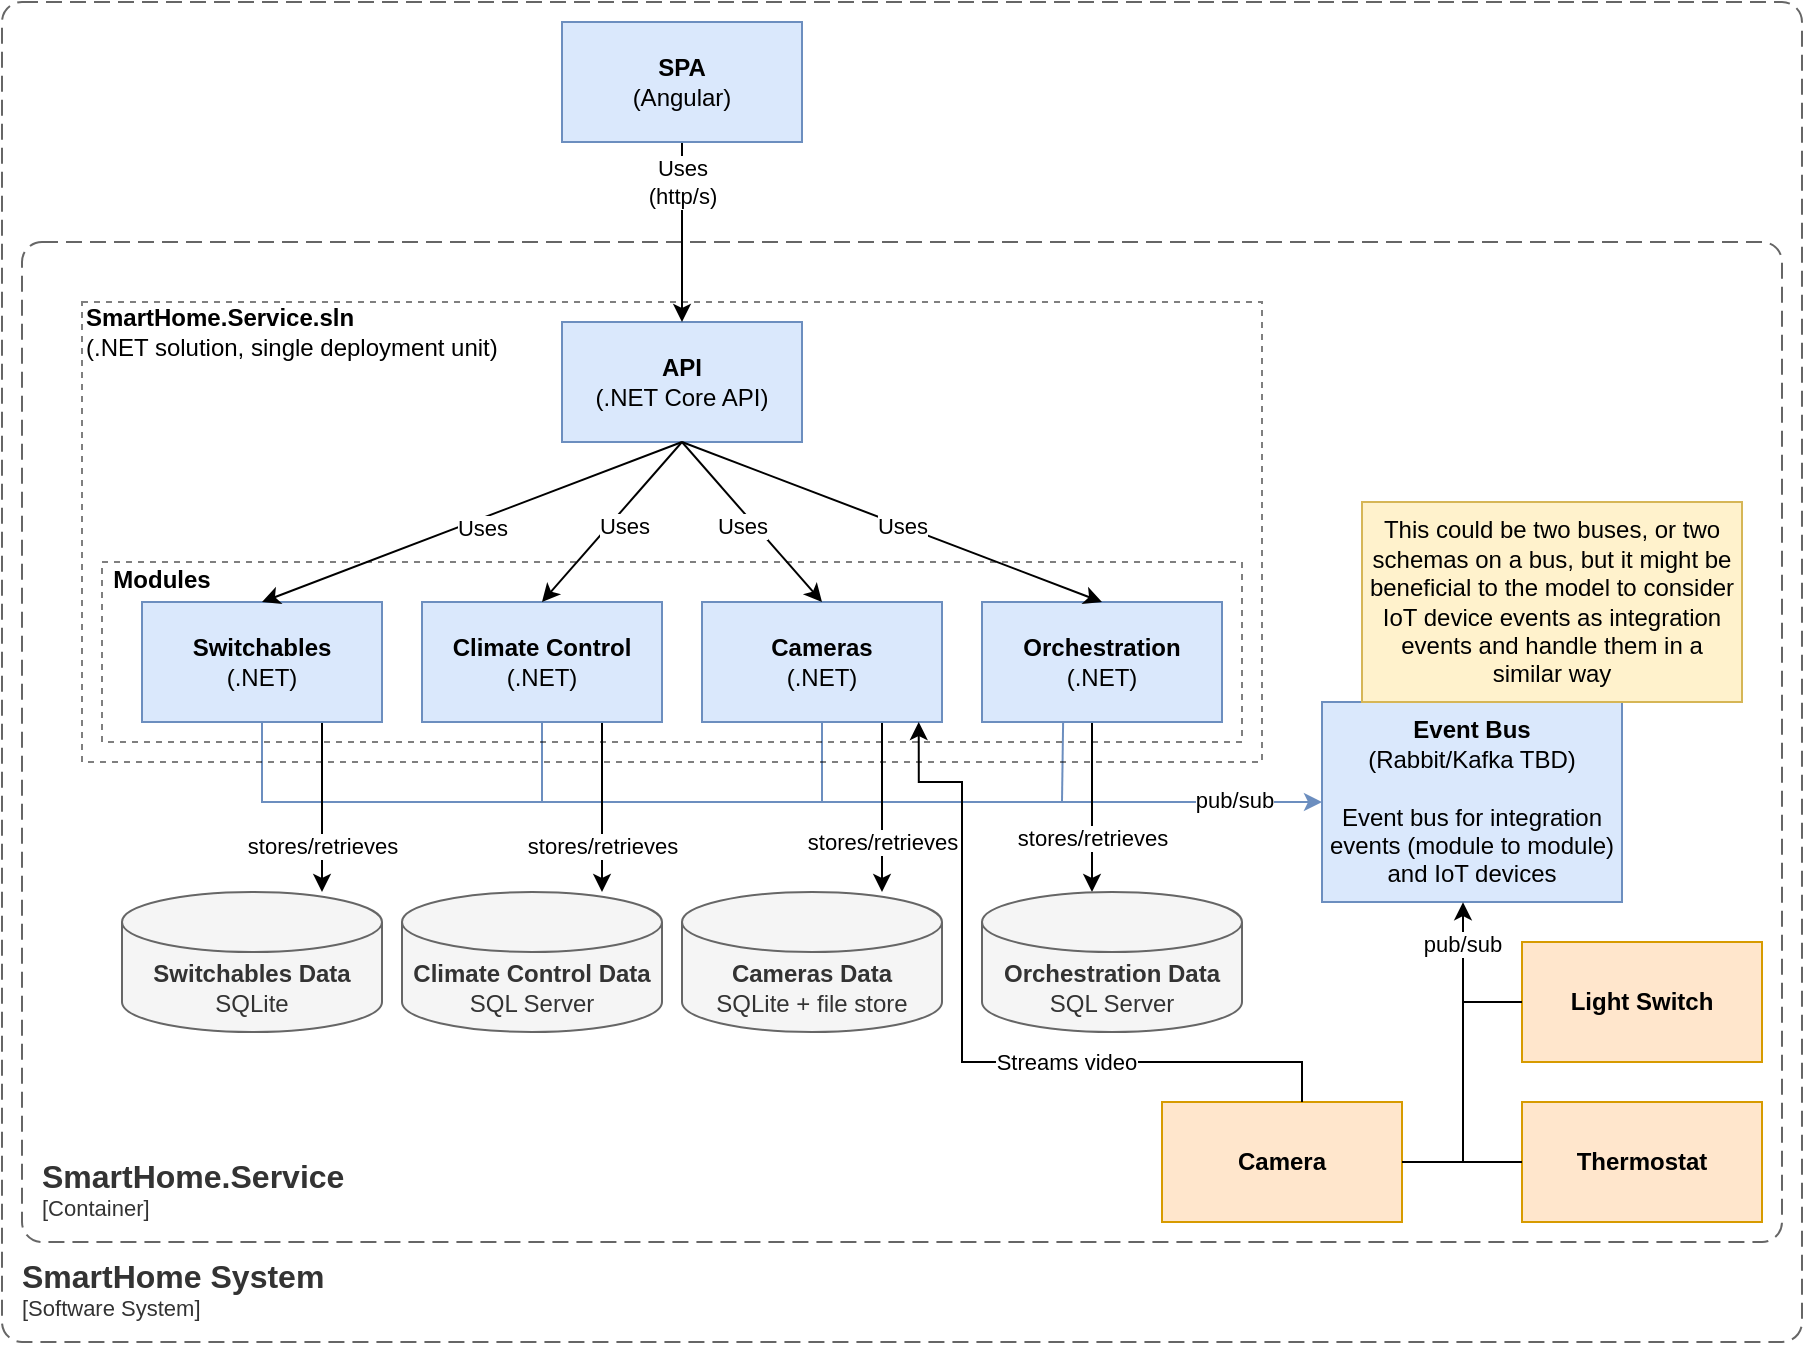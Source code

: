 <mxfile version="21.1.2" type="device">
  <diagram name="Page-1" id="4r3iTEdkTTWyj0o4ejH8">
    <mxGraphModel dx="1728" dy="1012" grid="1" gridSize="10" guides="1" tooltips="1" connect="1" arrows="1" fold="1" page="1" pageScale="1" pageWidth="827" pageHeight="1169" math="0" shadow="0">
      <root>
        <mxCell id="0" />
        <mxCell id="1" parent="0" />
        <mxCell id="etUHL9N9CuV_xCmNPU38-2" value="" style="endArrow=classic;html=1;rounded=0;exitX=0.5;exitY=1;exitDx=0;exitDy=0;edgeStyle=orthogonalEdgeStyle;fillColor=#dae8fc;strokeColor=#6c8ebf;entryX=0;entryY=0.5;entryDx=0;entryDy=0;" edge="1" parent="1" source="0MJOGi0nB4p2Ofhdkx8x-5" target="0MJOGi0nB4p2Ofhdkx8x-36">
          <mxGeometry width="50" height="50" relative="1" as="geometry">
            <mxPoint x="470" y="440" as="sourcePoint" />
            <mxPoint x="780" y="400" as="targetPoint" />
            <Array as="points">
              <mxPoint x="280" y="410" />
            </Array>
          </mxGeometry>
        </mxCell>
        <mxCell id="etUHL9N9CuV_xCmNPU38-6" value="pub/sub" style="edgeLabel;html=1;align=center;verticalAlign=middle;resizable=0;points=[];" vertex="1" connectable="0" parent="etUHL9N9CuV_xCmNPU38-2">
          <mxGeometry x="0.8" y="1" relative="1" as="geometry">
            <mxPoint x="13" as="offset" />
          </mxGeometry>
        </mxCell>
        <object placeholders="1" c4Name="SmartHome.Service" c4Type="ContainerScopeBoundary" c4Application="Container" label="&lt;font style=&quot;font-size: 16px&quot;&gt;&lt;b&gt;&lt;div style=&quot;text-align: left&quot;&gt;%c4Name%&lt;/div&gt;&lt;/b&gt;&lt;/font&gt;&lt;div style=&quot;text-align: left&quot;&gt;[%c4Application%]&lt;/div&gt;" id="0MJOGi0nB4p2Ofhdkx8x-1">
          <mxCell style="rounded=1;fontSize=11;whiteSpace=wrap;html=1;dashed=1;arcSize=20;fillColor=none;strokeColor=#666666;fontColor=#333333;labelBackgroundColor=none;align=left;verticalAlign=bottom;labelBorderColor=none;spacingTop=0;spacing=10;dashPattern=8 4;metaEdit=1;rotatable=0;perimeter=rectanglePerimeter;noLabel=0;labelPadding=0;allowArrows=0;connectable=0;expand=0;recursiveResize=0;editable=1;pointerEvents=0;absoluteArcSize=1;points=[[0.25,0,0],[0.5,0,0],[0.75,0,0],[1,0.25,0],[1,0.5,0],[1,0.75,0],[0.75,1,0],[0.5,1,0],[0.25,1,0],[0,0.75,0],[0,0.5,0],[0,0.25,0]];" parent="1" vertex="1">
            <mxGeometry x="160" y="130" width="880" height="500" as="geometry" />
          </mxCell>
        </object>
        <mxCell id="0MJOGi0nB4p2Ofhdkx8x-2" value="&lt;b&gt;Switchables Data&lt;/b&gt;&lt;br&gt;SQLite" style="shape=cylinder3;whiteSpace=wrap;html=1;boundedLbl=1;backgroundOutline=1;size=15;fillColor=#f5f5f5;fontColor=#333333;strokeColor=#666666;" parent="1" vertex="1">
          <mxGeometry x="210" y="455" width="130" height="70" as="geometry" />
        </mxCell>
        <object placeholders="1" c4Name="SmartHome System" c4Type="SystemScopeBoundary" c4Application="Software System" label="&lt;font style=&quot;font-size: 16px&quot;&gt;&lt;b&gt;&lt;div style=&quot;text-align: left&quot;&gt;%c4Name%&lt;/div&gt;&lt;/b&gt;&lt;/font&gt;&lt;div style=&quot;text-align: left&quot;&gt;[%c4Application%]&lt;/div&gt;" id="0MJOGi0nB4p2Ofhdkx8x-3">
          <mxCell style="rounded=1;fontSize=11;whiteSpace=wrap;html=1;dashed=1;arcSize=20;fillColor=none;strokeColor=#666666;fontColor=#333333;labelBackgroundColor=none;align=left;verticalAlign=bottom;labelBorderColor=none;spacingTop=0;spacing=10;dashPattern=8 4;metaEdit=1;rotatable=0;perimeter=rectanglePerimeter;noLabel=0;labelPadding=0;allowArrows=0;connectable=0;expand=0;recursiveResize=0;editable=1;pointerEvents=0;absoluteArcSize=1;points=[[0.25,0,0],[0.5,0,0],[0.75,0,0],[1,0.25,0],[1,0.5,0],[1,0.75,0],[0.75,1,0],[0.5,1,0],[0.25,1,0],[0,0.75,0],[0,0.5,0],[0,0.25,0]];" parent="1" vertex="1">
            <mxGeometry x="150" y="10" width="900" height="670" as="geometry" />
          </mxCell>
        </object>
        <mxCell id="0MJOGi0nB4p2Ofhdkx8x-4" value="&lt;b&gt;API&lt;/b&gt;&lt;br&gt;(.NET Core API)" style="rounded=0;whiteSpace=wrap;html=1;fillColor=#dae8fc;strokeColor=#6c8ebf;" parent="1" vertex="1">
          <mxGeometry x="430" y="170" width="120" height="60" as="geometry" />
        </mxCell>
        <mxCell id="0MJOGi0nB4p2Ofhdkx8x-14" value="" style="edgeStyle=orthogonalEdgeStyle;rounded=0;orthogonalLoop=1;jettySize=auto;html=1;" parent="1" source="0MJOGi0nB4p2Ofhdkx8x-5" target="0MJOGi0nB4p2Ofhdkx8x-2" edge="1">
          <mxGeometry relative="1" as="geometry">
            <Array as="points">
              <mxPoint x="310" y="380" />
              <mxPoint x="310" y="380" />
            </Array>
          </mxGeometry>
        </mxCell>
        <mxCell id="0MJOGi0nB4p2Ofhdkx8x-18" value="stores/retrieves" style="edgeLabel;html=1;align=center;verticalAlign=middle;resizable=0;points=[];" parent="0MJOGi0nB4p2Ofhdkx8x-14" vertex="1" connectable="0">
          <mxGeometry x="-0.25" y="-1" relative="1" as="geometry">
            <mxPoint x="1" y="30" as="offset" />
          </mxGeometry>
        </mxCell>
        <mxCell id="0MJOGi0nB4p2Ofhdkx8x-5" value="&lt;b&gt;Switchables&lt;/b&gt;&lt;br&gt;(.NET)" style="rounded=0;whiteSpace=wrap;html=1;fillColor=#dae8fc;strokeColor=#6c8ebf;" parent="1" vertex="1">
          <mxGeometry x="220" y="310" width="120" height="60" as="geometry" />
        </mxCell>
        <mxCell id="0MJOGi0nB4p2Ofhdkx8x-15" value="" style="edgeStyle=orthogonalEdgeStyle;rounded=0;orthogonalLoop=1;jettySize=auto;html=1;" parent="1" source="0MJOGi0nB4p2Ofhdkx8x-6" target="0MJOGi0nB4p2Ofhdkx8x-11" edge="1">
          <mxGeometry relative="1" as="geometry">
            <Array as="points">
              <mxPoint x="450" y="380" />
              <mxPoint x="450" y="380" />
            </Array>
          </mxGeometry>
        </mxCell>
        <mxCell id="0MJOGi0nB4p2Ofhdkx8x-19" value="stores/retrieves" style="edgeLabel;html=1;align=center;verticalAlign=middle;resizable=0;points=[];" parent="0MJOGi0nB4p2Ofhdkx8x-15" vertex="1" connectable="0">
          <mxGeometry x="-0.26" relative="1" as="geometry">
            <mxPoint y="30" as="offset" />
          </mxGeometry>
        </mxCell>
        <mxCell id="0MJOGi0nB4p2Ofhdkx8x-6" value="&lt;b&gt;Climate Control&lt;/b&gt;&lt;br&gt;(.NET)" style="rounded=0;whiteSpace=wrap;html=1;fillColor=#dae8fc;strokeColor=#6c8ebf;" parent="1" vertex="1">
          <mxGeometry x="360" y="310" width="120" height="60" as="geometry" />
        </mxCell>
        <mxCell id="0MJOGi0nB4p2Ofhdkx8x-16" value="" style="edgeStyle=orthogonalEdgeStyle;rounded=0;orthogonalLoop=1;jettySize=auto;html=1;" parent="1" source="0MJOGi0nB4p2Ofhdkx8x-9" target="0MJOGi0nB4p2Ofhdkx8x-12" edge="1">
          <mxGeometry relative="1" as="geometry">
            <Array as="points">
              <mxPoint x="590" y="390" />
              <mxPoint x="590" y="390" />
            </Array>
          </mxGeometry>
        </mxCell>
        <mxCell id="0MJOGi0nB4p2Ofhdkx8x-20" value="stores/retrieves" style="edgeLabel;html=1;align=center;verticalAlign=middle;resizable=0;points=[];" parent="0MJOGi0nB4p2Ofhdkx8x-16" vertex="1" connectable="0">
          <mxGeometry x="0.38" y="-1" relative="1" as="geometry">
            <mxPoint x="1" y="1" as="offset" />
          </mxGeometry>
        </mxCell>
        <mxCell id="0MJOGi0nB4p2Ofhdkx8x-9" value="&lt;b&gt;Cameras&lt;/b&gt;&lt;br&gt;(.NET)" style="rounded=0;whiteSpace=wrap;html=1;fillColor=#dae8fc;strokeColor=#6c8ebf;" parent="1" vertex="1">
          <mxGeometry x="500" y="310" width="120" height="60" as="geometry" />
        </mxCell>
        <mxCell id="0MJOGi0nB4p2Ofhdkx8x-17" value="" style="edgeStyle=orthogonalEdgeStyle;rounded=0;orthogonalLoop=1;jettySize=auto;html=1;" parent="1" source="0MJOGi0nB4p2Ofhdkx8x-10" target="0MJOGi0nB4p2Ofhdkx8x-13" edge="1">
          <mxGeometry relative="1" as="geometry">
            <Array as="points">
              <mxPoint x="695" y="380" />
              <mxPoint x="695" y="380" />
            </Array>
          </mxGeometry>
        </mxCell>
        <mxCell id="0MJOGi0nB4p2Ofhdkx8x-21" value="stores/retrieves" style="edgeLabel;html=1;align=center;verticalAlign=middle;resizable=0;points=[];" parent="0MJOGi0nB4p2Ofhdkx8x-17" vertex="1" connectable="0">
          <mxGeometry x="0.358" relative="1" as="geometry">
            <mxPoint as="offset" />
          </mxGeometry>
        </mxCell>
        <mxCell id="0MJOGi0nB4p2Ofhdkx8x-10" value="&lt;b&gt;Orchestration&lt;/b&gt;&lt;br&gt;(.NET)" style="rounded=0;whiteSpace=wrap;html=1;fillColor=#dae8fc;strokeColor=#6c8ebf;" parent="1" vertex="1">
          <mxGeometry x="640" y="310" width="120" height="60" as="geometry" />
        </mxCell>
        <mxCell id="0MJOGi0nB4p2Ofhdkx8x-11" value="&lt;b&gt;Climate Control Data&lt;/b&gt;&lt;br&gt;SQL Server" style="shape=cylinder3;whiteSpace=wrap;html=1;boundedLbl=1;backgroundOutline=1;size=15;fillColor=#f5f5f5;fontColor=#333333;strokeColor=#666666;" parent="1" vertex="1">
          <mxGeometry x="350" y="455" width="130" height="70" as="geometry" />
        </mxCell>
        <mxCell id="0MJOGi0nB4p2Ofhdkx8x-12" value="&lt;b&gt;Cameras Data&lt;/b&gt;&lt;br&gt;SQLite + file store" style="shape=cylinder3;whiteSpace=wrap;html=1;boundedLbl=1;backgroundOutline=1;size=15;fillColor=#f5f5f5;fontColor=#333333;strokeColor=#666666;" parent="1" vertex="1">
          <mxGeometry x="490" y="455" width="130" height="70" as="geometry" />
        </mxCell>
        <mxCell id="0MJOGi0nB4p2Ofhdkx8x-13" value="&lt;b&gt;Orchestration Data&lt;/b&gt;&lt;br&gt;SQL Server" style="shape=cylinder3;whiteSpace=wrap;html=1;boundedLbl=1;backgroundOutline=1;size=15;fillColor=#f5f5f5;fontColor=#333333;strokeColor=#666666;" parent="1" vertex="1">
          <mxGeometry x="640" y="455" width="130" height="70" as="geometry" />
        </mxCell>
        <mxCell id="0MJOGi0nB4p2Ofhdkx8x-27" value="" style="endArrow=classic;html=1;rounded=0;exitX=0.5;exitY=1;exitDx=0;exitDy=0;entryX=0.5;entryY=0;entryDx=0;entryDy=0;" parent="1" source="0MJOGi0nB4p2Ofhdkx8x-4" target="0MJOGi0nB4p2Ofhdkx8x-5" edge="1">
          <mxGeometry width="50" height="50" relative="1" as="geometry">
            <mxPoint x="470" y="390" as="sourcePoint" />
            <mxPoint x="520" y="340" as="targetPoint" />
          </mxGeometry>
        </mxCell>
        <mxCell id="0MJOGi0nB4p2Ofhdkx8x-34" value="Uses" style="edgeLabel;html=1;align=center;verticalAlign=middle;resizable=0;points=[];" parent="0MJOGi0nB4p2Ofhdkx8x-27" vertex="1" connectable="0">
          <mxGeometry x="0.185" y="1" relative="1" as="geometry">
            <mxPoint x="24" y="-6" as="offset" />
          </mxGeometry>
        </mxCell>
        <mxCell id="0MJOGi0nB4p2Ofhdkx8x-28" value="" style="endArrow=classic;html=1;rounded=0;entryX=0.5;entryY=0;entryDx=0;entryDy=0;exitX=0.5;exitY=1;exitDx=0;exitDy=0;" parent="1" target="0MJOGi0nB4p2Ofhdkx8x-6" edge="1" source="0MJOGi0nB4p2Ofhdkx8x-4">
          <mxGeometry width="50" height="50" relative="1" as="geometry">
            <mxPoint x="490" y="220" as="sourcePoint" />
            <mxPoint x="520" y="340" as="targetPoint" />
          </mxGeometry>
        </mxCell>
        <mxCell id="0MJOGi0nB4p2Ofhdkx8x-33" value="Uses" style="edgeLabel;html=1;align=center;verticalAlign=middle;resizable=0;points=[];" parent="0MJOGi0nB4p2Ofhdkx8x-28" vertex="1" connectable="0">
          <mxGeometry x="0.156" y="1" relative="1" as="geometry">
            <mxPoint x="10" y="-5" as="offset" />
          </mxGeometry>
        </mxCell>
        <mxCell id="0MJOGi0nB4p2Ofhdkx8x-29" value="" style="endArrow=classic;html=1;rounded=0;exitX=0.5;exitY=1;exitDx=0;exitDy=0;entryX=0.5;entryY=0;entryDx=0;entryDy=0;" parent="1" source="0MJOGi0nB4p2Ofhdkx8x-4" target="0MJOGi0nB4p2Ofhdkx8x-9" edge="1">
          <mxGeometry width="50" height="50" relative="1" as="geometry">
            <mxPoint x="470" y="390" as="sourcePoint" />
            <mxPoint x="520" y="340" as="targetPoint" />
          </mxGeometry>
        </mxCell>
        <mxCell id="0MJOGi0nB4p2Ofhdkx8x-32" value="Uses" style="edgeLabel;html=1;align=center;verticalAlign=middle;resizable=0;points=[];" parent="0MJOGi0nB4p2Ofhdkx8x-29" vertex="1" connectable="0">
          <mxGeometry x="0.209" y="1" relative="1" as="geometry">
            <mxPoint x="-13" y="-6" as="offset" />
          </mxGeometry>
        </mxCell>
        <mxCell id="0MJOGi0nB4p2Ofhdkx8x-30" value="" style="endArrow=classic;html=1;rounded=0;entryX=0.5;entryY=0;entryDx=0;entryDy=0;exitX=0.5;exitY=1;exitDx=0;exitDy=0;" parent="1" target="0MJOGi0nB4p2Ofhdkx8x-10" edge="1" source="0MJOGi0nB4p2Ofhdkx8x-4">
          <mxGeometry width="50" height="50" relative="1" as="geometry">
            <mxPoint x="490" y="220" as="sourcePoint" />
            <mxPoint x="520" y="340" as="targetPoint" />
          </mxGeometry>
        </mxCell>
        <mxCell id="0MJOGi0nB4p2Ofhdkx8x-31" value="Uses" style="edgeLabel;html=1;align=center;verticalAlign=middle;resizable=0;points=[];" parent="0MJOGi0nB4p2Ofhdkx8x-30" vertex="1" connectable="0">
          <mxGeometry x="0.203" y="-1" relative="1" as="geometry">
            <mxPoint x="-16" y="-7" as="offset" />
          </mxGeometry>
        </mxCell>
        <mxCell id="0MJOGi0nB4p2Ofhdkx8x-36" value="&lt;b&gt;Event Bus&lt;br&gt;&lt;/b&gt;(Rabbit/Kafka TBD)&lt;br&gt;&lt;br&gt;Event bus for integration events (module to module) and IoT devices" style="rounded=0;whiteSpace=wrap;html=1;fillColor=#dae8fc;strokeColor=#6c8ebf;" parent="1" vertex="1">
          <mxGeometry x="810" y="360" width="150" height="100" as="geometry" />
        </mxCell>
        <mxCell id="0MJOGi0nB4p2Ofhdkx8x-39" value="This could be two buses, or two schemas on a bus, but it might be beneficial to the model to consider IoT device events as integration events and handle them in a similar way" style="rounded=0;whiteSpace=wrap;html=1;fillColor=#fff2cc;strokeColor=#d6b656;" parent="1" vertex="1">
          <mxGeometry x="830" y="260" width="190" height="100" as="geometry" />
        </mxCell>
        <mxCell id="0MJOGi0nB4p2Ofhdkx8x-40" value="&lt;b&gt;Light Switch&lt;/b&gt;" style="rounded=0;whiteSpace=wrap;html=1;fillColor=#ffe6cc;strokeColor=#d79b00;" parent="1" vertex="1">
          <mxGeometry x="910" y="480" width="120" height="60" as="geometry" />
        </mxCell>
        <mxCell id="0MJOGi0nB4p2Ofhdkx8x-41" value="&lt;b&gt;Thermostat&lt;/b&gt;" style="rounded=0;whiteSpace=wrap;html=1;fillColor=#ffe6cc;strokeColor=#d79b00;" parent="1" vertex="1">
          <mxGeometry x="910" y="560" width="120" height="60" as="geometry" />
        </mxCell>
        <mxCell id="0MJOGi0nB4p2Ofhdkx8x-42" value="&lt;b&gt;Camera&lt;/b&gt;" style="rounded=0;whiteSpace=wrap;html=1;fillColor=#ffe6cc;strokeColor=#d79b00;" parent="1" vertex="1">
          <mxGeometry x="730" y="560" width="120" height="60" as="geometry" />
        </mxCell>
        <mxCell id="0MJOGi0nB4p2Ofhdkx8x-43" value="" style="endArrow=none;html=1;rounded=0;exitX=0.47;exitY=1.001;exitDx=0;exitDy=0;edgeStyle=orthogonalEdgeStyle;entryX=0;entryY=0.5;entryDx=0;entryDy=0;exitPerimeter=0;endFill=0;startArrow=classic;startFill=1;" parent="1" source="0MJOGi0nB4p2Ofhdkx8x-36" target="0MJOGi0nB4p2Ofhdkx8x-41" edge="1">
          <mxGeometry width="50" height="50" relative="1" as="geometry">
            <mxPoint x="650" y="560" as="sourcePoint" />
            <mxPoint x="880" y="560" as="targetPoint" />
            <Array as="points">
              <mxPoint x="881" y="590" />
            </Array>
          </mxGeometry>
        </mxCell>
        <mxCell id="0MJOGi0nB4p2Ofhdkx8x-46" value="pub/sub" style="edgeLabel;html=1;align=center;verticalAlign=middle;resizable=0;points=[];" parent="0MJOGi0nB4p2Ofhdkx8x-43" vertex="1" connectable="0">
          <mxGeometry x="-0.735" y="-1" relative="1" as="geometry">
            <mxPoint as="offset" />
          </mxGeometry>
        </mxCell>
        <mxCell id="0MJOGi0nB4p2Ofhdkx8x-44" value="" style="endArrow=none;html=1;rounded=0;endFill=0;" parent="1" edge="1">
          <mxGeometry width="50" height="50" relative="1" as="geometry">
            <mxPoint x="880" y="510" as="sourcePoint" />
            <mxPoint x="910" y="510" as="targetPoint" />
          </mxGeometry>
        </mxCell>
        <mxCell id="0MJOGi0nB4p2Ofhdkx8x-45" value="" style="endArrow=none;html=1;rounded=0;edgeStyle=orthogonalEdgeStyle;endFill=0;" parent="1" edge="1">
          <mxGeometry width="50" height="50" relative="1" as="geometry">
            <mxPoint x="880" y="590" as="sourcePoint" />
            <mxPoint x="850" y="590" as="targetPoint" />
          </mxGeometry>
        </mxCell>
        <mxCell id="0MJOGi0nB4p2Ofhdkx8x-47" value="" style="endArrow=classic;html=1;rounded=0;entryX=0.903;entryY=1;entryDx=0;entryDy=0;entryPerimeter=0;edgeStyle=orthogonalEdgeStyle;" parent="1" target="0MJOGi0nB4p2Ofhdkx8x-9" edge="1">
          <mxGeometry width="50" height="50" relative="1" as="geometry">
            <mxPoint x="800" y="560" as="sourcePoint" />
            <mxPoint x="730" y="410" as="targetPoint" />
            <Array as="points">
              <mxPoint x="800" y="540" />
              <mxPoint x="630" y="540" />
              <mxPoint x="630" y="400" />
              <mxPoint x="608" y="400" />
            </Array>
          </mxGeometry>
        </mxCell>
        <mxCell id="0MJOGi0nB4p2Ofhdkx8x-48" value="Streams video" style="edgeLabel;html=1;align=center;verticalAlign=middle;resizable=0;points=[];" parent="0MJOGi0nB4p2Ofhdkx8x-47" vertex="1" connectable="0">
          <mxGeometry x="-0.274" relative="1" as="geometry">
            <mxPoint as="offset" />
          </mxGeometry>
        </mxCell>
        <mxCell id="etUHL9N9CuV_xCmNPU38-3" value="" style="endArrow=none;html=1;rounded=0;entryX=0.5;entryY=1;entryDx=0;entryDy=0;fillColor=#dae8fc;strokeColor=#6c8ebf;" edge="1" parent="1" target="0MJOGi0nB4p2Ofhdkx8x-6">
          <mxGeometry width="50" height="50" relative="1" as="geometry">
            <mxPoint x="420" y="410" as="sourcePoint" />
            <mxPoint x="480" y="390" as="targetPoint" />
          </mxGeometry>
        </mxCell>
        <mxCell id="etUHL9N9CuV_xCmNPU38-4" value="" style="endArrow=none;html=1;rounded=0;entryX=0.5;entryY=1;entryDx=0;entryDy=0;fillColor=#dae8fc;strokeColor=#6c8ebf;" edge="1" parent="1" target="0MJOGi0nB4p2Ofhdkx8x-9">
          <mxGeometry width="50" height="50" relative="1" as="geometry">
            <mxPoint x="560" y="410" as="sourcePoint" />
            <mxPoint x="480" y="390" as="targetPoint" />
          </mxGeometry>
        </mxCell>
        <mxCell id="etUHL9N9CuV_xCmNPU38-5" value="" style="endArrow=none;html=1;rounded=0;entryX=0.338;entryY=1.003;entryDx=0;entryDy=0;entryPerimeter=0;fillColor=#dae8fc;strokeColor=#6c8ebf;" edge="1" parent="1" target="0MJOGi0nB4p2Ofhdkx8x-10">
          <mxGeometry width="50" height="50" relative="1" as="geometry">
            <mxPoint x="680" y="410" as="sourcePoint" />
            <mxPoint x="520" y="390" as="targetPoint" />
          </mxGeometry>
        </mxCell>
        <mxCell id="etUHL9N9CuV_xCmNPU38-8" value="" style="edgeStyle=orthogonalEdgeStyle;rounded=0;orthogonalLoop=1;jettySize=auto;html=1;" edge="1" parent="1" source="etUHL9N9CuV_xCmNPU38-7" target="0MJOGi0nB4p2Ofhdkx8x-4">
          <mxGeometry relative="1" as="geometry" />
        </mxCell>
        <mxCell id="etUHL9N9CuV_xCmNPU38-9" value="Uses&lt;br&gt;(http/s)" style="edgeLabel;html=1;align=center;verticalAlign=middle;resizable=0;points=[];" vertex="1" connectable="0" parent="etUHL9N9CuV_xCmNPU38-8">
          <mxGeometry x="-0.73" y="-2" relative="1" as="geometry">
            <mxPoint x="2" y="8" as="offset" />
          </mxGeometry>
        </mxCell>
        <mxCell id="etUHL9N9CuV_xCmNPU38-7" value="&lt;b&gt;SPA&lt;/b&gt;&lt;br&gt;(Angular)" style="rounded=0;whiteSpace=wrap;html=1;fillColor=#dae8fc;strokeColor=#6c8ebf;" vertex="1" parent="1">
          <mxGeometry x="430" y="20" width="120" height="60" as="geometry" />
        </mxCell>
        <mxCell id="etUHL9N9CuV_xCmNPU38-12" value="" style="group;dashed=1;dashPattern=8 8;" vertex="1" connectable="0" parent="1">
          <mxGeometry x="200" y="290" width="580" height="100" as="geometry" />
        </mxCell>
        <mxCell id="etUHL9N9CuV_xCmNPU38-13" value="" style="rounded=0;whiteSpace=wrap;html=1;fillColor=none;dashed=1;opacity=50;" vertex="1" parent="etUHL9N9CuV_xCmNPU38-12">
          <mxGeometry x="-10" y="-130" width="590" height="230" as="geometry" />
        </mxCell>
        <mxCell id="etUHL9N9CuV_xCmNPU38-10" value="" style="rounded=0;whiteSpace=wrap;html=1;fillColor=none;dashed=1;opacity=50;" vertex="1" parent="etUHL9N9CuV_xCmNPU38-12">
          <mxGeometry width="570" height="90" as="geometry" />
        </mxCell>
        <mxCell id="etUHL9N9CuV_xCmNPU38-11" value="&lt;b&gt;Modules&lt;/b&gt;" style="text;html=1;strokeColor=none;fillColor=none;align=center;verticalAlign=middle;whiteSpace=wrap;rounded=0;" vertex="1" parent="etUHL9N9CuV_xCmNPU38-12">
          <mxGeometry width="60" height="18" as="geometry" />
        </mxCell>
        <mxCell id="etUHL9N9CuV_xCmNPU38-15" value="&lt;b&gt;SmartHome.Service.sln&lt;/b&gt;&lt;br&gt;(.NET solution, single deployment unit)" style="text;html=1;strokeColor=none;fillColor=none;align=left;verticalAlign=middle;whiteSpace=wrap;rounded=0;" vertex="1" parent="1">
          <mxGeometry x="190" y="160" width="220" height="30" as="geometry" />
        </mxCell>
      </root>
    </mxGraphModel>
  </diagram>
</mxfile>
